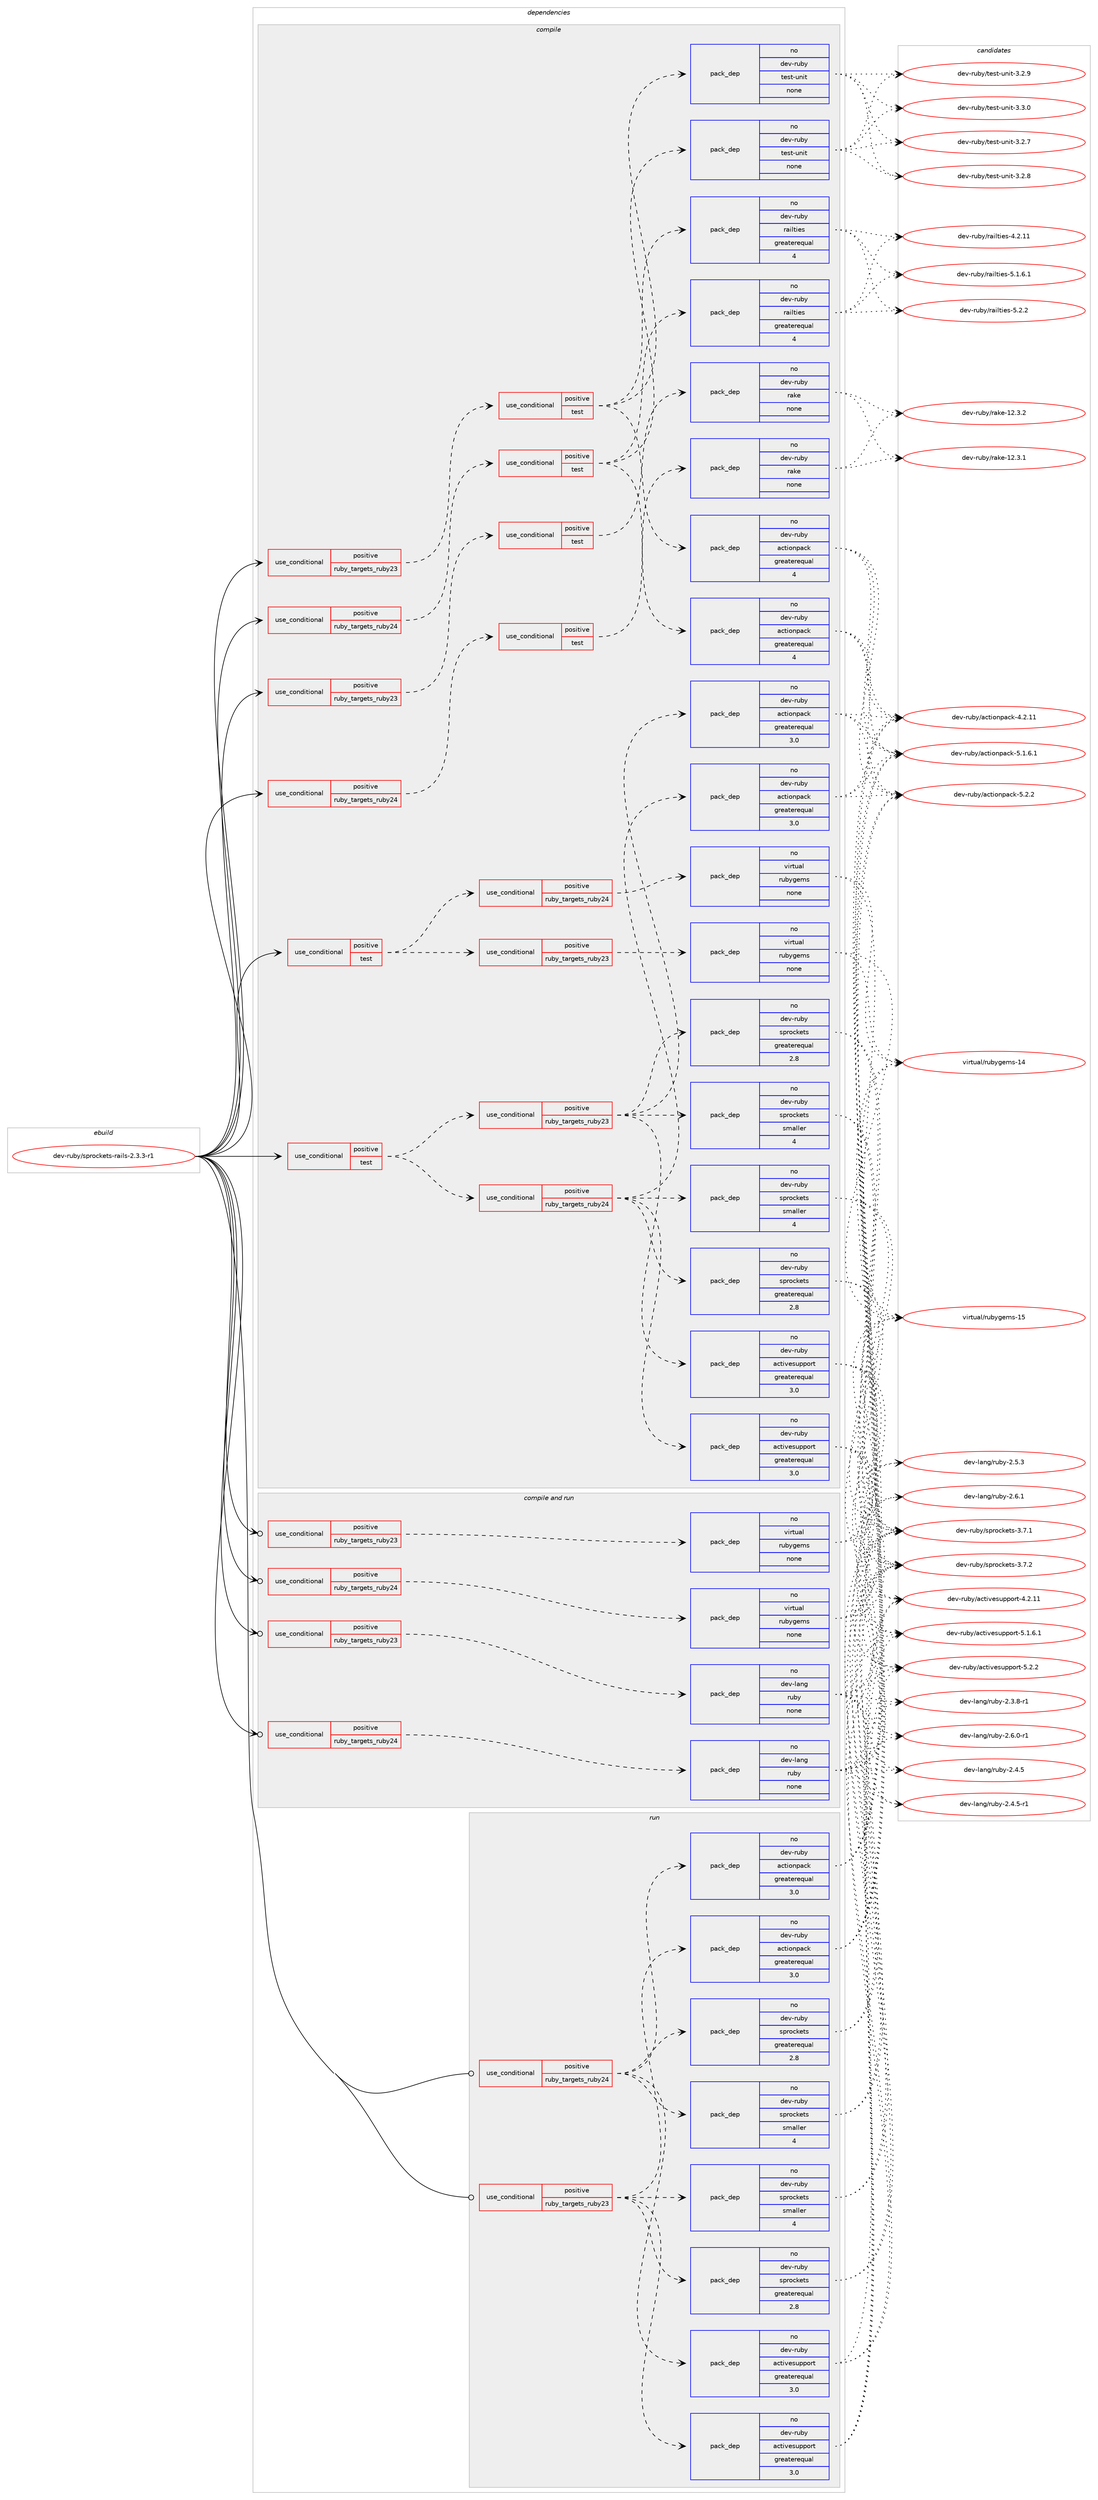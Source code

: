 digraph prolog {

# *************
# Graph options
# *************

newrank=true;
concentrate=true;
compound=true;
graph [rankdir=LR,fontname=Helvetica,fontsize=10,ranksep=1.5];#, ranksep=2.5, nodesep=0.2];
edge  [arrowhead=vee];
node  [fontname=Helvetica,fontsize=10];

# **********
# The ebuild
# **********

subgraph cluster_leftcol {
color=gray;
rank=same;
label=<<i>ebuild</i>>;
id [label="dev-ruby/sprockets-rails-2.3.3-r1", color=red, width=4, href="../dev-ruby/sprockets-rails-2.3.3-r1.svg"];
}

# ****************
# The dependencies
# ****************

subgraph cluster_midcol {
color=gray;
label=<<i>dependencies</i>>;
subgraph cluster_compile {
fillcolor="#eeeeee";
style=filled;
label=<<i>compile</i>>;
subgraph cond418986 {
dependency1531030 [label=<<TABLE BORDER="0" CELLBORDER="1" CELLSPACING="0" CELLPADDING="4"><TR><TD ROWSPAN="3" CELLPADDING="10">use_conditional</TD></TR><TR><TD>positive</TD></TR><TR><TD>ruby_targets_ruby23</TD></TR></TABLE>>, shape=none, color=red];
subgraph cond418987 {
dependency1531031 [label=<<TABLE BORDER="0" CELLBORDER="1" CELLSPACING="0" CELLPADDING="4"><TR><TD ROWSPAN="3" CELLPADDING="10">use_conditional</TD></TR><TR><TD>positive</TD></TR><TR><TD>test</TD></TR></TABLE>>, shape=none, color=red];
subgraph pack1088528 {
dependency1531032 [label=<<TABLE BORDER="0" CELLBORDER="1" CELLSPACING="0" CELLPADDING="4" WIDTH="220"><TR><TD ROWSPAN="6" CELLPADDING="30">pack_dep</TD></TR><TR><TD WIDTH="110">no</TD></TR><TR><TD>dev-ruby</TD></TR><TR><TD>actionpack</TD></TR><TR><TD>greaterequal</TD></TR><TR><TD>4</TD></TR></TABLE>>, shape=none, color=blue];
}
dependency1531031:e -> dependency1531032:w [weight=20,style="dashed",arrowhead="vee"];
subgraph pack1088529 {
dependency1531033 [label=<<TABLE BORDER="0" CELLBORDER="1" CELLSPACING="0" CELLPADDING="4" WIDTH="220"><TR><TD ROWSPAN="6" CELLPADDING="30">pack_dep</TD></TR><TR><TD WIDTH="110">no</TD></TR><TR><TD>dev-ruby</TD></TR><TR><TD>railties</TD></TR><TR><TD>greaterequal</TD></TR><TR><TD>4</TD></TR></TABLE>>, shape=none, color=blue];
}
dependency1531031:e -> dependency1531033:w [weight=20,style="dashed",arrowhead="vee"];
subgraph pack1088530 {
dependency1531034 [label=<<TABLE BORDER="0" CELLBORDER="1" CELLSPACING="0" CELLPADDING="4" WIDTH="220"><TR><TD ROWSPAN="6" CELLPADDING="30">pack_dep</TD></TR><TR><TD WIDTH="110">no</TD></TR><TR><TD>dev-ruby</TD></TR><TR><TD>test-unit</TD></TR><TR><TD>none</TD></TR><TR><TD></TD></TR></TABLE>>, shape=none, color=blue];
}
dependency1531031:e -> dependency1531034:w [weight=20,style="dashed",arrowhead="vee"];
}
dependency1531030:e -> dependency1531031:w [weight=20,style="dashed",arrowhead="vee"];
}
id:e -> dependency1531030:w [weight=20,style="solid",arrowhead="vee"];
subgraph cond418988 {
dependency1531035 [label=<<TABLE BORDER="0" CELLBORDER="1" CELLSPACING="0" CELLPADDING="4"><TR><TD ROWSPAN="3" CELLPADDING="10">use_conditional</TD></TR><TR><TD>positive</TD></TR><TR><TD>ruby_targets_ruby23</TD></TR></TABLE>>, shape=none, color=red];
subgraph cond418989 {
dependency1531036 [label=<<TABLE BORDER="0" CELLBORDER="1" CELLSPACING="0" CELLPADDING="4"><TR><TD ROWSPAN="3" CELLPADDING="10">use_conditional</TD></TR><TR><TD>positive</TD></TR><TR><TD>test</TD></TR></TABLE>>, shape=none, color=red];
subgraph pack1088531 {
dependency1531037 [label=<<TABLE BORDER="0" CELLBORDER="1" CELLSPACING="0" CELLPADDING="4" WIDTH="220"><TR><TD ROWSPAN="6" CELLPADDING="30">pack_dep</TD></TR><TR><TD WIDTH="110">no</TD></TR><TR><TD>dev-ruby</TD></TR><TR><TD>rake</TD></TR><TR><TD>none</TD></TR><TR><TD></TD></TR></TABLE>>, shape=none, color=blue];
}
dependency1531036:e -> dependency1531037:w [weight=20,style="dashed",arrowhead="vee"];
}
dependency1531035:e -> dependency1531036:w [weight=20,style="dashed",arrowhead="vee"];
}
id:e -> dependency1531035:w [weight=20,style="solid",arrowhead="vee"];
subgraph cond418990 {
dependency1531038 [label=<<TABLE BORDER="0" CELLBORDER="1" CELLSPACING="0" CELLPADDING="4"><TR><TD ROWSPAN="3" CELLPADDING="10">use_conditional</TD></TR><TR><TD>positive</TD></TR><TR><TD>ruby_targets_ruby24</TD></TR></TABLE>>, shape=none, color=red];
subgraph cond418991 {
dependency1531039 [label=<<TABLE BORDER="0" CELLBORDER="1" CELLSPACING="0" CELLPADDING="4"><TR><TD ROWSPAN="3" CELLPADDING="10">use_conditional</TD></TR><TR><TD>positive</TD></TR><TR><TD>test</TD></TR></TABLE>>, shape=none, color=red];
subgraph pack1088532 {
dependency1531040 [label=<<TABLE BORDER="0" CELLBORDER="1" CELLSPACING="0" CELLPADDING="4" WIDTH="220"><TR><TD ROWSPAN="6" CELLPADDING="30">pack_dep</TD></TR><TR><TD WIDTH="110">no</TD></TR><TR><TD>dev-ruby</TD></TR><TR><TD>actionpack</TD></TR><TR><TD>greaterequal</TD></TR><TR><TD>4</TD></TR></TABLE>>, shape=none, color=blue];
}
dependency1531039:e -> dependency1531040:w [weight=20,style="dashed",arrowhead="vee"];
subgraph pack1088533 {
dependency1531041 [label=<<TABLE BORDER="0" CELLBORDER="1" CELLSPACING="0" CELLPADDING="4" WIDTH="220"><TR><TD ROWSPAN="6" CELLPADDING="30">pack_dep</TD></TR><TR><TD WIDTH="110">no</TD></TR><TR><TD>dev-ruby</TD></TR><TR><TD>railties</TD></TR><TR><TD>greaterequal</TD></TR><TR><TD>4</TD></TR></TABLE>>, shape=none, color=blue];
}
dependency1531039:e -> dependency1531041:w [weight=20,style="dashed",arrowhead="vee"];
subgraph pack1088534 {
dependency1531042 [label=<<TABLE BORDER="0" CELLBORDER="1" CELLSPACING="0" CELLPADDING="4" WIDTH="220"><TR><TD ROWSPAN="6" CELLPADDING="30">pack_dep</TD></TR><TR><TD WIDTH="110">no</TD></TR><TR><TD>dev-ruby</TD></TR><TR><TD>test-unit</TD></TR><TR><TD>none</TD></TR><TR><TD></TD></TR></TABLE>>, shape=none, color=blue];
}
dependency1531039:e -> dependency1531042:w [weight=20,style="dashed",arrowhead="vee"];
}
dependency1531038:e -> dependency1531039:w [weight=20,style="dashed",arrowhead="vee"];
}
id:e -> dependency1531038:w [weight=20,style="solid",arrowhead="vee"];
subgraph cond418992 {
dependency1531043 [label=<<TABLE BORDER="0" CELLBORDER="1" CELLSPACING="0" CELLPADDING="4"><TR><TD ROWSPAN="3" CELLPADDING="10">use_conditional</TD></TR><TR><TD>positive</TD></TR><TR><TD>ruby_targets_ruby24</TD></TR></TABLE>>, shape=none, color=red];
subgraph cond418993 {
dependency1531044 [label=<<TABLE BORDER="0" CELLBORDER="1" CELLSPACING="0" CELLPADDING="4"><TR><TD ROWSPAN="3" CELLPADDING="10">use_conditional</TD></TR><TR><TD>positive</TD></TR><TR><TD>test</TD></TR></TABLE>>, shape=none, color=red];
subgraph pack1088535 {
dependency1531045 [label=<<TABLE BORDER="0" CELLBORDER="1" CELLSPACING="0" CELLPADDING="4" WIDTH="220"><TR><TD ROWSPAN="6" CELLPADDING="30">pack_dep</TD></TR><TR><TD WIDTH="110">no</TD></TR><TR><TD>dev-ruby</TD></TR><TR><TD>rake</TD></TR><TR><TD>none</TD></TR><TR><TD></TD></TR></TABLE>>, shape=none, color=blue];
}
dependency1531044:e -> dependency1531045:w [weight=20,style="dashed",arrowhead="vee"];
}
dependency1531043:e -> dependency1531044:w [weight=20,style="dashed",arrowhead="vee"];
}
id:e -> dependency1531043:w [weight=20,style="solid",arrowhead="vee"];
subgraph cond418994 {
dependency1531046 [label=<<TABLE BORDER="0" CELLBORDER="1" CELLSPACING="0" CELLPADDING="4"><TR><TD ROWSPAN="3" CELLPADDING="10">use_conditional</TD></TR><TR><TD>positive</TD></TR><TR><TD>test</TD></TR></TABLE>>, shape=none, color=red];
subgraph cond418995 {
dependency1531047 [label=<<TABLE BORDER="0" CELLBORDER="1" CELLSPACING="0" CELLPADDING="4"><TR><TD ROWSPAN="3" CELLPADDING="10">use_conditional</TD></TR><TR><TD>positive</TD></TR><TR><TD>ruby_targets_ruby23</TD></TR></TABLE>>, shape=none, color=red];
subgraph pack1088536 {
dependency1531048 [label=<<TABLE BORDER="0" CELLBORDER="1" CELLSPACING="0" CELLPADDING="4" WIDTH="220"><TR><TD ROWSPAN="6" CELLPADDING="30">pack_dep</TD></TR><TR><TD WIDTH="110">no</TD></TR><TR><TD>dev-ruby</TD></TR><TR><TD>actionpack</TD></TR><TR><TD>greaterequal</TD></TR><TR><TD>3.0</TD></TR></TABLE>>, shape=none, color=blue];
}
dependency1531047:e -> dependency1531048:w [weight=20,style="dashed",arrowhead="vee"];
subgraph pack1088537 {
dependency1531049 [label=<<TABLE BORDER="0" CELLBORDER="1" CELLSPACING="0" CELLPADDING="4" WIDTH="220"><TR><TD ROWSPAN="6" CELLPADDING="30">pack_dep</TD></TR><TR><TD WIDTH="110">no</TD></TR><TR><TD>dev-ruby</TD></TR><TR><TD>activesupport</TD></TR><TR><TD>greaterequal</TD></TR><TR><TD>3.0</TD></TR></TABLE>>, shape=none, color=blue];
}
dependency1531047:e -> dependency1531049:w [weight=20,style="dashed",arrowhead="vee"];
subgraph pack1088538 {
dependency1531050 [label=<<TABLE BORDER="0" CELLBORDER="1" CELLSPACING="0" CELLPADDING="4" WIDTH="220"><TR><TD ROWSPAN="6" CELLPADDING="30">pack_dep</TD></TR><TR><TD WIDTH="110">no</TD></TR><TR><TD>dev-ruby</TD></TR><TR><TD>sprockets</TD></TR><TR><TD>greaterequal</TD></TR><TR><TD>2.8</TD></TR></TABLE>>, shape=none, color=blue];
}
dependency1531047:e -> dependency1531050:w [weight=20,style="dashed",arrowhead="vee"];
subgraph pack1088539 {
dependency1531051 [label=<<TABLE BORDER="0" CELLBORDER="1" CELLSPACING="0" CELLPADDING="4" WIDTH="220"><TR><TD ROWSPAN="6" CELLPADDING="30">pack_dep</TD></TR><TR><TD WIDTH="110">no</TD></TR><TR><TD>dev-ruby</TD></TR><TR><TD>sprockets</TD></TR><TR><TD>smaller</TD></TR><TR><TD>4</TD></TR></TABLE>>, shape=none, color=blue];
}
dependency1531047:e -> dependency1531051:w [weight=20,style="dashed",arrowhead="vee"];
}
dependency1531046:e -> dependency1531047:w [weight=20,style="dashed",arrowhead="vee"];
subgraph cond418996 {
dependency1531052 [label=<<TABLE BORDER="0" CELLBORDER="1" CELLSPACING="0" CELLPADDING="4"><TR><TD ROWSPAN="3" CELLPADDING="10">use_conditional</TD></TR><TR><TD>positive</TD></TR><TR><TD>ruby_targets_ruby24</TD></TR></TABLE>>, shape=none, color=red];
subgraph pack1088540 {
dependency1531053 [label=<<TABLE BORDER="0" CELLBORDER="1" CELLSPACING="0" CELLPADDING="4" WIDTH="220"><TR><TD ROWSPAN="6" CELLPADDING="30">pack_dep</TD></TR><TR><TD WIDTH="110">no</TD></TR><TR><TD>dev-ruby</TD></TR><TR><TD>actionpack</TD></TR><TR><TD>greaterequal</TD></TR><TR><TD>3.0</TD></TR></TABLE>>, shape=none, color=blue];
}
dependency1531052:e -> dependency1531053:w [weight=20,style="dashed",arrowhead="vee"];
subgraph pack1088541 {
dependency1531054 [label=<<TABLE BORDER="0" CELLBORDER="1" CELLSPACING="0" CELLPADDING="4" WIDTH="220"><TR><TD ROWSPAN="6" CELLPADDING="30">pack_dep</TD></TR><TR><TD WIDTH="110">no</TD></TR><TR><TD>dev-ruby</TD></TR><TR><TD>activesupport</TD></TR><TR><TD>greaterequal</TD></TR><TR><TD>3.0</TD></TR></TABLE>>, shape=none, color=blue];
}
dependency1531052:e -> dependency1531054:w [weight=20,style="dashed",arrowhead="vee"];
subgraph pack1088542 {
dependency1531055 [label=<<TABLE BORDER="0" CELLBORDER="1" CELLSPACING="0" CELLPADDING="4" WIDTH="220"><TR><TD ROWSPAN="6" CELLPADDING="30">pack_dep</TD></TR><TR><TD WIDTH="110">no</TD></TR><TR><TD>dev-ruby</TD></TR><TR><TD>sprockets</TD></TR><TR><TD>greaterequal</TD></TR><TR><TD>2.8</TD></TR></TABLE>>, shape=none, color=blue];
}
dependency1531052:e -> dependency1531055:w [weight=20,style="dashed",arrowhead="vee"];
subgraph pack1088543 {
dependency1531056 [label=<<TABLE BORDER="0" CELLBORDER="1" CELLSPACING="0" CELLPADDING="4" WIDTH="220"><TR><TD ROWSPAN="6" CELLPADDING="30">pack_dep</TD></TR><TR><TD WIDTH="110">no</TD></TR><TR><TD>dev-ruby</TD></TR><TR><TD>sprockets</TD></TR><TR><TD>smaller</TD></TR><TR><TD>4</TD></TR></TABLE>>, shape=none, color=blue];
}
dependency1531052:e -> dependency1531056:w [weight=20,style="dashed",arrowhead="vee"];
}
dependency1531046:e -> dependency1531052:w [weight=20,style="dashed",arrowhead="vee"];
}
id:e -> dependency1531046:w [weight=20,style="solid",arrowhead="vee"];
subgraph cond418997 {
dependency1531057 [label=<<TABLE BORDER="0" CELLBORDER="1" CELLSPACING="0" CELLPADDING="4"><TR><TD ROWSPAN="3" CELLPADDING="10">use_conditional</TD></TR><TR><TD>positive</TD></TR><TR><TD>test</TD></TR></TABLE>>, shape=none, color=red];
subgraph cond418998 {
dependency1531058 [label=<<TABLE BORDER="0" CELLBORDER="1" CELLSPACING="0" CELLPADDING="4"><TR><TD ROWSPAN="3" CELLPADDING="10">use_conditional</TD></TR><TR><TD>positive</TD></TR><TR><TD>ruby_targets_ruby23</TD></TR></TABLE>>, shape=none, color=red];
subgraph pack1088544 {
dependency1531059 [label=<<TABLE BORDER="0" CELLBORDER="1" CELLSPACING="0" CELLPADDING="4" WIDTH="220"><TR><TD ROWSPAN="6" CELLPADDING="30">pack_dep</TD></TR><TR><TD WIDTH="110">no</TD></TR><TR><TD>virtual</TD></TR><TR><TD>rubygems</TD></TR><TR><TD>none</TD></TR><TR><TD></TD></TR></TABLE>>, shape=none, color=blue];
}
dependency1531058:e -> dependency1531059:w [weight=20,style="dashed",arrowhead="vee"];
}
dependency1531057:e -> dependency1531058:w [weight=20,style="dashed",arrowhead="vee"];
subgraph cond418999 {
dependency1531060 [label=<<TABLE BORDER="0" CELLBORDER="1" CELLSPACING="0" CELLPADDING="4"><TR><TD ROWSPAN="3" CELLPADDING="10">use_conditional</TD></TR><TR><TD>positive</TD></TR><TR><TD>ruby_targets_ruby24</TD></TR></TABLE>>, shape=none, color=red];
subgraph pack1088545 {
dependency1531061 [label=<<TABLE BORDER="0" CELLBORDER="1" CELLSPACING="0" CELLPADDING="4" WIDTH="220"><TR><TD ROWSPAN="6" CELLPADDING="30">pack_dep</TD></TR><TR><TD WIDTH="110">no</TD></TR><TR><TD>virtual</TD></TR><TR><TD>rubygems</TD></TR><TR><TD>none</TD></TR><TR><TD></TD></TR></TABLE>>, shape=none, color=blue];
}
dependency1531060:e -> dependency1531061:w [weight=20,style="dashed",arrowhead="vee"];
}
dependency1531057:e -> dependency1531060:w [weight=20,style="dashed",arrowhead="vee"];
}
id:e -> dependency1531057:w [weight=20,style="solid",arrowhead="vee"];
}
subgraph cluster_compileandrun {
fillcolor="#eeeeee";
style=filled;
label=<<i>compile and run</i>>;
subgraph cond419000 {
dependency1531062 [label=<<TABLE BORDER="0" CELLBORDER="1" CELLSPACING="0" CELLPADDING="4"><TR><TD ROWSPAN="3" CELLPADDING="10">use_conditional</TD></TR><TR><TD>positive</TD></TR><TR><TD>ruby_targets_ruby23</TD></TR></TABLE>>, shape=none, color=red];
subgraph pack1088546 {
dependency1531063 [label=<<TABLE BORDER="0" CELLBORDER="1" CELLSPACING="0" CELLPADDING="4" WIDTH="220"><TR><TD ROWSPAN="6" CELLPADDING="30">pack_dep</TD></TR><TR><TD WIDTH="110">no</TD></TR><TR><TD>dev-lang</TD></TR><TR><TD>ruby</TD></TR><TR><TD>none</TD></TR><TR><TD></TD></TR></TABLE>>, shape=none, color=blue];
}
dependency1531062:e -> dependency1531063:w [weight=20,style="dashed",arrowhead="vee"];
}
id:e -> dependency1531062:w [weight=20,style="solid",arrowhead="odotvee"];
subgraph cond419001 {
dependency1531064 [label=<<TABLE BORDER="0" CELLBORDER="1" CELLSPACING="0" CELLPADDING="4"><TR><TD ROWSPAN="3" CELLPADDING="10">use_conditional</TD></TR><TR><TD>positive</TD></TR><TR><TD>ruby_targets_ruby23</TD></TR></TABLE>>, shape=none, color=red];
subgraph pack1088547 {
dependency1531065 [label=<<TABLE BORDER="0" CELLBORDER="1" CELLSPACING="0" CELLPADDING="4" WIDTH="220"><TR><TD ROWSPAN="6" CELLPADDING="30">pack_dep</TD></TR><TR><TD WIDTH="110">no</TD></TR><TR><TD>virtual</TD></TR><TR><TD>rubygems</TD></TR><TR><TD>none</TD></TR><TR><TD></TD></TR></TABLE>>, shape=none, color=blue];
}
dependency1531064:e -> dependency1531065:w [weight=20,style="dashed",arrowhead="vee"];
}
id:e -> dependency1531064:w [weight=20,style="solid",arrowhead="odotvee"];
subgraph cond419002 {
dependency1531066 [label=<<TABLE BORDER="0" CELLBORDER="1" CELLSPACING="0" CELLPADDING="4"><TR><TD ROWSPAN="3" CELLPADDING="10">use_conditional</TD></TR><TR><TD>positive</TD></TR><TR><TD>ruby_targets_ruby24</TD></TR></TABLE>>, shape=none, color=red];
subgraph pack1088548 {
dependency1531067 [label=<<TABLE BORDER="0" CELLBORDER="1" CELLSPACING="0" CELLPADDING="4" WIDTH="220"><TR><TD ROWSPAN="6" CELLPADDING="30">pack_dep</TD></TR><TR><TD WIDTH="110">no</TD></TR><TR><TD>dev-lang</TD></TR><TR><TD>ruby</TD></TR><TR><TD>none</TD></TR><TR><TD></TD></TR></TABLE>>, shape=none, color=blue];
}
dependency1531066:e -> dependency1531067:w [weight=20,style="dashed",arrowhead="vee"];
}
id:e -> dependency1531066:w [weight=20,style="solid",arrowhead="odotvee"];
subgraph cond419003 {
dependency1531068 [label=<<TABLE BORDER="0" CELLBORDER="1" CELLSPACING="0" CELLPADDING="4"><TR><TD ROWSPAN="3" CELLPADDING="10">use_conditional</TD></TR><TR><TD>positive</TD></TR><TR><TD>ruby_targets_ruby24</TD></TR></TABLE>>, shape=none, color=red];
subgraph pack1088549 {
dependency1531069 [label=<<TABLE BORDER="0" CELLBORDER="1" CELLSPACING="0" CELLPADDING="4" WIDTH="220"><TR><TD ROWSPAN="6" CELLPADDING="30">pack_dep</TD></TR><TR><TD WIDTH="110">no</TD></TR><TR><TD>virtual</TD></TR><TR><TD>rubygems</TD></TR><TR><TD>none</TD></TR><TR><TD></TD></TR></TABLE>>, shape=none, color=blue];
}
dependency1531068:e -> dependency1531069:w [weight=20,style="dashed",arrowhead="vee"];
}
id:e -> dependency1531068:w [weight=20,style="solid",arrowhead="odotvee"];
}
subgraph cluster_run {
fillcolor="#eeeeee";
style=filled;
label=<<i>run</i>>;
subgraph cond419004 {
dependency1531070 [label=<<TABLE BORDER="0" CELLBORDER="1" CELLSPACING="0" CELLPADDING="4"><TR><TD ROWSPAN="3" CELLPADDING="10">use_conditional</TD></TR><TR><TD>positive</TD></TR><TR><TD>ruby_targets_ruby23</TD></TR></TABLE>>, shape=none, color=red];
subgraph pack1088550 {
dependency1531071 [label=<<TABLE BORDER="0" CELLBORDER="1" CELLSPACING="0" CELLPADDING="4" WIDTH="220"><TR><TD ROWSPAN="6" CELLPADDING="30">pack_dep</TD></TR><TR><TD WIDTH="110">no</TD></TR><TR><TD>dev-ruby</TD></TR><TR><TD>actionpack</TD></TR><TR><TD>greaterequal</TD></TR><TR><TD>3.0</TD></TR></TABLE>>, shape=none, color=blue];
}
dependency1531070:e -> dependency1531071:w [weight=20,style="dashed",arrowhead="vee"];
subgraph pack1088551 {
dependency1531072 [label=<<TABLE BORDER="0" CELLBORDER="1" CELLSPACING="0" CELLPADDING="4" WIDTH="220"><TR><TD ROWSPAN="6" CELLPADDING="30">pack_dep</TD></TR><TR><TD WIDTH="110">no</TD></TR><TR><TD>dev-ruby</TD></TR><TR><TD>activesupport</TD></TR><TR><TD>greaterequal</TD></TR><TR><TD>3.0</TD></TR></TABLE>>, shape=none, color=blue];
}
dependency1531070:e -> dependency1531072:w [weight=20,style="dashed",arrowhead="vee"];
subgraph pack1088552 {
dependency1531073 [label=<<TABLE BORDER="0" CELLBORDER="1" CELLSPACING="0" CELLPADDING="4" WIDTH="220"><TR><TD ROWSPAN="6" CELLPADDING="30">pack_dep</TD></TR><TR><TD WIDTH="110">no</TD></TR><TR><TD>dev-ruby</TD></TR><TR><TD>sprockets</TD></TR><TR><TD>greaterequal</TD></TR><TR><TD>2.8</TD></TR></TABLE>>, shape=none, color=blue];
}
dependency1531070:e -> dependency1531073:w [weight=20,style="dashed",arrowhead="vee"];
subgraph pack1088553 {
dependency1531074 [label=<<TABLE BORDER="0" CELLBORDER="1" CELLSPACING="0" CELLPADDING="4" WIDTH="220"><TR><TD ROWSPAN="6" CELLPADDING="30">pack_dep</TD></TR><TR><TD WIDTH="110">no</TD></TR><TR><TD>dev-ruby</TD></TR><TR><TD>sprockets</TD></TR><TR><TD>smaller</TD></TR><TR><TD>4</TD></TR></TABLE>>, shape=none, color=blue];
}
dependency1531070:e -> dependency1531074:w [weight=20,style="dashed",arrowhead="vee"];
}
id:e -> dependency1531070:w [weight=20,style="solid",arrowhead="odot"];
subgraph cond419005 {
dependency1531075 [label=<<TABLE BORDER="0" CELLBORDER="1" CELLSPACING="0" CELLPADDING="4"><TR><TD ROWSPAN="3" CELLPADDING="10">use_conditional</TD></TR><TR><TD>positive</TD></TR><TR><TD>ruby_targets_ruby24</TD></TR></TABLE>>, shape=none, color=red];
subgraph pack1088554 {
dependency1531076 [label=<<TABLE BORDER="0" CELLBORDER="1" CELLSPACING="0" CELLPADDING="4" WIDTH="220"><TR><TD ROWSPAN="6" CELLPADDING="30">pack_dep</TD></TR><TR><TD WIDTH="110">no</TD></TR><TR><TD>dev-ruby</TD></TR><TR><TD>actionpack</TD></TR><TR><TD>greaterequal</TD></TR><TR><TD>3.0</TD></TR></TABLE>>, shape=none, color=blue];
}
dependency1531075:e -> dependency1531076:w [weight=20,style="dashed",arrowhead="vee"];
subgraph pack1088555 {
dependency1531077 [label=<<TABLE BORDER="0" CELLBORDER="1" CELLSPACING="0" CELLPADDING="4" WIDTH="220"><TR><TD ROWSPAN="6" CELLPADDING="30">pack_dep</TD></TR><TR><TD WIDTH="110">no</TD></TR><TR><TD>dev-ruby</TD></TR><TR><TD>activesupport</TD></TR><TR><TD>greaterequal</TD></TR><TR><TD>3.0</TD></TR></TABLE>>, shape=none, color=blue];
}
dependency1531075:e -> dependency1531077:w [weight=20,style="dashed",arrowhead="vee"];
subgraph pack1088556 {
dependency1531078 [label=<<TABLE BORDER="0" CELLBORDER="1" CELLSPACING="0" CELLPADDING="4" WIDTH="220"><TR><TD ROWSPAN="6" CELLPADDING="30">pack_dep</TD></TR><TR><TD WIDTH="110">no</TD></TR><TR><TD>dev-ruby</TD></TR><TR><TD>sprockets</TD></TR><TR><TD>greaterequal</TD></TR><TR><TD>2.8</TD></TR></TABLE>>, shape=none, color=blue];
}
dependency1531075:e -> dependency1531078:w [weight=20,style="dashed",arrowhead="vee"];
subgraph pack1088557 {
dependency1531079 [label=<<TABLE BORDER="0" CELLBORDER="1" CELLSPACING="0" CELLPADDING="4" WIDTH="220"><TR><TD ROWSPAN="6" CELLPADDING="30">pack_dep</TD></TR><TR><TD WIDTH="110">no</TD></TR><TR><TD>dev-ruby</TD></TR><TR><TD>sprockets</TD></TR><TR><TD>smaller</TD></TR><TR><TD>4</TD></TR></TABLE>>, shape=none, color=blue];
}
dependency1531075:e -> dependency1531079:w [weight=20,style="dashed",arrowhead="vee"];
}
id:e -> dependency1531075:w [weight=20,style="solid",arrowhead="odot"];
}
}

# **************
# The candidates
# **************

subgraph cluster_choices {
rank=same;
color=gray;
label=<<i>candidates</i>>;

subgraph choice1088528 {
color=black;
nodesep=1;
choice1001011184511411798121479799116105111110112979910745524650464949 [label="dev-ruby/actionpack-4.2.11", color=red, width=4,href="../dev-ruby/actionpack-4.2.11.svg"];
choice100101118451141179812147979911610511111011297991074553464946544649 [label="dev-ruby/actionpack-5.1.6.1", color=red, width=4,href="../dev-ruby/actionpack-5.1.6.1.svg"];
choice10010111845114117981214797991161051111101129799107455346504650 [label="dev-ruby/actionpack-5.2.2", color=red, width=4,href="../dev-ruby/actionpack-5.2.2.svg"];
dependency1531032:e -> choice1001011184511411798121479799116105111110112979910745524650464949:w [style=dotted,weight="100"];
dependency1531032:e -> choice100101118451141179812147979911610511111011297991074553464946544649:w [style=dotted,weight="100"];
dependency1531032:e -> choice10010111845114117981214797991161051111101129799107455346504650:w [style=dotted,weight="100"];
}
subgraph choice1088529 {
color=black;
nodesep=1;
choice1001011184511411798121471149710510811610510111545524650464949 [label="dev-ruby/railties-4.2.11", color=red, width=4,href="../dev-ruby/railties-4.2.11.svg"];
choice100101118451141179812147114971051081161051011154553464946544649 [label="dev-ruby/railties-5.1.6.1", color=red, width=4,href="../dev-ruby/railties-5.1.6.1.svg"];
choice10010111845114117981214711497105108116105101115455346504650 [label="dev-ruby/railties-5.2.2", color=red, width=4,href="../dev-ruby/railties-5.2.2.svg"];
dependency1531033:e -> choice1001011184511411798121471149710510811610510111545524650464949:w [style=dotted,weight="100"];
dependency1531033:e -> choice100101118451141179812147114971051081161051011154553464946544649:w [style=dotted,weight="100"];
dependency1531033:e -> choice10010111845114117981214711497105108116105101115455346504650:w [style=dotted,weight="100"];
}
subgraph choice1088530 {
color=black;
nodesep=1;
choice10010111845114117981214711610111511645117110105116455146504655 [label="dev-ruby/test-unit-3.2.7", color=red, width=4,href="../dev-ruby/test-unit-3.2.7.svg"];
choice10010111845114117981214711610111511645117110105116455146504656 [label="dev-ruby/test-unit-3.2.8", color=red, width=4,href="../dev-ruby/test-unit-3.2.8.svg"];
choice10010111845114117981214711610111511645117110105116455146504657 [label="dev-ruby/test-unit-3.2.9", color=red, width=4,href="../dev-ruby/test-unit-3.2.9.svg"];
choice10010111845114117981214711610111511645117110105116455146514648 [label="dev-ruby/test-unit-3.3.0", color=red, width=4,href="../dev-ruby/test-unit-3.3.0.svg"];
dependency1531034:e -> choice10010111845114117981214711610111511645117110105116455146504655:w [style=dotted,weight="100"];
dependency1531034:e -> choice10010111845114117981214711610111511645117110105116455146504656:w [style=dotted,weight="100"];
dependency1531034:e -> choice10010111845114117981214711610111511645117110105116455146504657:w [style=dotted,weight="100"];
dependency1531034:e -> choice10010111845114117981214711610111511645117110105116455146514648:w [style=dotted,weight="100"];
}
subgraph choice1088531 {
color=black;
nodesep=1;
choice1001011184511411798121471149710710145495046514649 [label="dev-ruby/rake-12.3.1", color=red, width=4,href="../dev-ruby/rake-12.3.1.svg"];
choice1001011184511411798121471149710710145495046514650 [label="dev-ruby/rake-12.3.2", color=red, width=4,href="../dev-ruby/rake-12.3.2.svg"];
dependency1531037:e -> choice1001011184511411798121471149710710145495046514649:w [style=dotted,weight="100"];
dependency1531037:e -> choice1001011184511411798121471149710710145495046514650:w [style=dotted,weight="100"];
}
subgraph choice1088532 {
color=black;
nodesep=1;
choice1001011184511411798121479799116105111110112979910745524650464949 [label="dev-ruby/actionpack-4.2.11", color=red, width=4,href="../dev-ruby/actionpack-4.2.11.svg"];
choice100101118451141179812147979911610511111011297991074553464946544649 [label="dev-ruby/actionpack-5.1.6.1", color=red, width=4,href="../dev-ruby/actionpack-5.1.6.1.svg"];
choice10010111845114117981214797991161051111101129799107455346504650 [label="dev-ruby/actionpack-5.2.2", color=red, width=4,href="../dev-ruby/actionpack-5.2.2.svg"];
dependency1531040:e -> choice1001011184511411798121479799116105111110112979910745524650464949:w [style=dotted,weight="100"];
dependency1531040:e -> choice100101118451141179812147979911610511111011297991074553464946544649:w [style=dotted,weight="100"];
dependency1531040:e -> choice10010111845114117981214797991161051111101129799107455346504650:w [style=dotted,weight="100"];
}
subgraph choice1088533 {
color=black;
nodesep=1;
choice1001011184511411798121471149710510811610510111545524650464949 [label="dev-ruby/railties-4.2.11", color=red, width=4,href="../dev-ruby/railties-4.2.11.svg"];
choice100101118451141179812147114971051081161051011154553464946544649 [label="dev-ruby/railties-5.1.6.1", color=red, width=4,href="../dev-ruby/railties-5.1.6.1.svg"];
choice10010111845114117981214711497105108116105101115455346504650 [label="dev-ruby/railties-5.2.2", color=red, width=4,href="../dev-ruby/railties-5.2.2.svg"];
dependency1531041:e -> choice1001011184511411798121471149710510811610510111545524650464949:w [style=dotted,weight="100"];
dependency1531041:e -> choice100101118451141179812147114971051081161051011154553464946544649:w [style=dotted,weight="100"];
dependency1531041:e -> choice10010111845114117981214711497105108116105101115455346504650:w [style=dotted,weight="100"];
}
subgraph choice1088534 {
color=black;
nodesep=1;
choice10010111845114117981214711610111511645117110105116455146504655 [label="dev-ruby/test-unit-3.2.7", color=red, width=4,href="../dev-ruby/test-unit-3.2.7.svg"];
choice10010111845114117981214711610111511645117110105116455146504656 [label="dev-ruby/test-unit-3.2.8", color=red, width=4,href="../dev-ruby/test-unit-3.2.8.svg"];
choice10010111845114117981214711610111511645117110105116455146504657 [label="dev-ruby/test-unit-3.2.9", color=red, width=4,href="../dev-ruby/test-unit-3.2.9.svg"];
choice10010111845114117981214711610111511645117110105116455146514648 [label="dev-ruby/test-unit-3.3.0", color=red, width=4,href="../dev-ruby/test-unit-3.3.0.svg"];
dependency1531042:e -> choice10010111845114117981214711610111511645117110105116455146504655:w [style=dotted,weight="100"];
dependency1531042:e -> choice10010111845114117981214711610111511645117110105116455146504656:w [style=dotted,weight="100"];
dependency1531042:e -> choice10010111845114117981214711610111511645117110105116455146504657:w [style=dotted,weight="100"];
dependency1531042:e -> choice10010111845114117981214711610111511645117110105116455146514648:w [style=dotted,weight="100"];
}
subgraph choice1088535 {
color=black;
nodesep=1;
choice1001011184511411798121471149710710145495046514649 [label="dev-ruby/rake-12.3.1", color=red, width=4,href="../dev-ruby/rake-12.3.1.svg"];
choice1001011184511411798121471149710710145495046514650 [label="dev-ruby/rake-12.3.2", color=red, width=4,href="../dev-ruby/rake-12.3.2.svg"];
dependency1531045:e -> choice1001011184511411798121471149710710145495046514649:w [style=dotted,weight="100"];
dependency1531045:e -> choice1001011184511411798121471149710710145495046514650:w [style=dotted,weight="100"];
}
subgraph choice1088536 {
color=black;
nodesep=1;
choice1001011184511411798121479799116105111110112979910745524650464949 [label="dev-ruby/actionpack-4.2.11", color=red, width=4,href="../dev-ruby/actionpack-4.2.11.svg"];
choice100101118451141179812147979911610511111011297991074553464946544649 [label="dev-ruby/actionpack-5.1.6.1", color=red, width=4,href="../dev-ruby/actionpack-5.1.6.1.svg"];
choice10010111845114117981214797991161051111101129799107455346504650 [label="dev-ruby/actionpack-5.2.2", color=red, width=4,href="../dev-ruby/actionpack-5.2.2.svg"];
dependency1531048:e -> choice1001011184511411798121479799116105111110112979910745524650464949:w [style=dotted,weight="100"];
dependency1531048:e -> choice100101118451141179812147979911610511111011297991074553464946544649:w [style=dotted,weight="100"];
dependency1531048:e -> choice10010111845114117981214797991161051111101129799107455346504650:w [style=dotted,weight="100"];
}
subgraph choice1088537 {
color=black;
nodesep=1;
choice100101118451141179812147979911610511810111511711211211111411645524650464949 [label="dev-ruby/activesupport-4.2.11", color=red, width=4,href="../dev-ruby/activesupport-4.2.11.svg"];
choice10010111845114117981214797991161051181011151171121121111141164553464946544649 [label="dev-ruby/activesupport-5.1.6.1", color=red, width=4,href="../dev-ruby/activesupport-5.1.6.1.svg"];
choice1001011184511411798121479799116105118101115117112112111114116455346504650 [label="dev-ruby/activesupport-5.2.2", color=red, width=4,href="../dev-ruby/activesupport-5.2.2.svg"];
dependency1531049:e -> choice100101118451141179812147979911610511810111511711211211111411645524650464949:w [style=dotted,weight="100"];
dependency1531049:e -> choice10010111845114117981214797991161051181011151171121121111141164553464946544649:w [style=dotted,weight="100"];
dependency1531049:e -> choice1001011184511411798121479799116105118101115117112112111114116455346504650:w [style=dotted,weight="100"];
}
subgraph choice1088538 {
color=black;
nodesep=1;
choice10010111845114117981214711511211411199107101116115455146554649 [label="dev-ruby/sprockets-3.7.1", color=red, width=4,href="../dev-ruby/sprockets-3.7.1.svg"];
choice10010111845114117981214711511211411199107101116115455146554650 [label="dev-ruby/sprockets-3.7.2", color=red, width=4,href="../dev-ruby/sprockets-3.7.2.svg"];
dependency1531050:e -> choice10010111845114117981214711511211411199107101116115455146554649:w [style=dotted,weight="100"];
dependency1531050:e -> choice10010111845114117981214711511211411199107101116115455146554650:w [style=dotted,weight="100"];
}
subgraph choice1088539 {
color=black;
nodesep=1;
choice10010111845114117981214711511211411199107101116115455146554649 [label="dev-ruby/sprockets-3.7.1", color=red, width=4,href="../dev-ruby/sprockets-3.7.1.svg"];
choice10010111845114117981214711511211411199107101116115455146554650 [label="dev-ruby/sprockets-3.7.2", color=red, width=4,href="../dev-ruby/sprockets-3.7.2.svg"];
dependency1531051:e -> choice10010111845114117981214711511211411199107101116115455146554649:w [style=dotted,weight="100"];
dependency1531051:e -> choice10010111845114117981214711511211411199107101116115455146554650:w [style=dotted,weight="100"];
}
subgraph choice1088540 {
color=black;
nodesep=1;
choice1001011184511411798121479799116105111110112979910745524650464949 [label="dev-ruby/actionpack-4.2.11", color=red, width=4,href="../dev-ruby/actionpack-4.2.11.svg"];
choice100101118451141179812147979911610511111011297991074553464946544649 [label="dev-ruby/actionpack-5.1.6.1", color=red, width=4,href="../dev-ruby/actionpack-5.1.6.1.svg"];
choice10010111845114117981214797991161051111101129799107455346504650 [label="dev-ruby/actionpack-5.2.2", color=red, width=4,href="../dev-ruby/actionpack-5.2.2.svg"];
dependency1531053:e -> choice1001011184511411798121479799116105111110112979910745524650464949:w [style=dotted,weight="100"];
dependency1531053:e -> choice100101118451141179812147979911610511111011297991074553464946544649:w [style=dotted,weight="100"];
dependency1531053:e -> choice10010111845114117981214797991161051111101129799107455346504650:w [style=dotted,weight="100"];
}
subgraph choice1088541 {
color=black;
nodesep=1;
choice100101118451141179812147979911610511810111511711211211111411645524650464949 [label="dev-ruby/activesupport-4.2.11", color=red, width=4,href="../dev-ruby/activesupport-4.2.11.svg"];
choice10010111845114117981214797991161051181011151171121121111141164553464946544649 [label="dev-ruby/activesupport-5.1.6.1", color=red, width=4,href="../dev-ruby/activesupport-5.1.6.1.svg"];
choice1001011184511411798121479799116105118101115117112112111114116455346504650 [label="dev-ruby/activesupport-5.2.2", color=red, width=4,href="../dev-ruby/activesupport-5.2.2.svg"];
dependency1531054:e -> choice100101118451141179812147979911610511810111511711211211111411645524650464949:w [style=dotted,weight="100"];
dependency1531054:e -> choice10010111845114117981214797991161051181011151171121121111141164553464946544649:w [style=dotted,weight="100"];
dependency1531054:e -> choice1001011184511411798121479799116105118101115117112112111114116455346504650:w [style=dotted,weight="100"];
}
subgraph choice1088542 {
color=black;
nodesep=1;
choice10010111845114117981214711511211411199107101116115455146554649 [label="dev-ruby/sprockets-3.7.1", color=red, width=4,href="../dev-ruby/sprockets-3.7.1.svg"];
choice10010111845114117981214711511211411199107101116115455146554650 [label="dev-ruby/sprockets-3.7.2", color=red, width=4,href="../dev-ruby/sprockets-3.7.2.svg"];
dependency1531055:e -> choice10010111845114117981214711511211411199107101116115455146554649:w [style=dotted,weight="100"];
dependency1531055:e -> choice10010111845114117981214711511211411199107101116115455146554650:w [style=dotted,weight="100"];
}
subgraph choice1088543 {
color=black;
nodesep=1;
choice10010111845114117981214711511211411199107101116115455146554649 [label="dev-ruby/sprockets-3.7.1", color=red, width=4,href="../dev-ruby/sprockets-3.7.1.svg"];
choice10010111845114117981214711511211411199107101116115455146554650 [label="dev-ruby/sprockets-3.7.2", color=red, width=4,href="../dev-ruby/sprockets-3.7.2.svg"];
dependency1531056:e -> choice10010111845114117981214711511211411199107101116115455146554649:w [style=dotted,weight="100"];
dependency1531056:e -> choice10010111845114117981214711511211411199107101116115455146554650:w [style=dotted,weight="100"];
}
subgraph choice1088544 {
color=black;
nodesep=1;
choice118105114116117971084711411798121103101109115454952 [label="virtual/rubygems-14", color=red, width=4,href="../virtual/rubygems-14.svg"];
choice118105114116117971084711411798121103101109115454953 [label="virtual/rubygems-15", color=red, width=4,href="../virtual/rubygems-15.svg"];
dependency1531059:e -> choice118105114116117971084711411798121103101109115454952:w [style=dotted,weight="100"];
dependency1531059:e -> choice118105114116117971084711411798121103101109115454953:w [style=dotted,weight="100"];
}
subgraph choice1088545 {
color=black;
nodesep=1;
choice118105114116117971084711411798121103101109115454952 [label="virtual/rubygems-14", color=red, width=4,href="../virtual/rubygems-14.svg"];
choice118105114116117971084711411798121103101109115454953 [label="virtual/rubygems-15", color=red, width=4,href="../virtual/rubygems-15.svg"];
dependency1531061:e -> choice118105114116117971084711411798121103101109115454952:w [style=dotted,weight="100"];
dependency1531061:e -> choice118105114116117971084711411798121103101109115454953:w [style=dotted,weight="100"];
}
subgraph choice1088546 {
color=black;
nodesep=1;
choice100101118451089711010347114117981214550465146564511449 [label="dev-lang/ruby-2.3.8-r1", color=red, width=4,href="../dev-lang/ruby-2.3.8-r1.svg"];
choice10010111845108971101034711411798121455046524653 [label="dev-lang/ruby-2.4.5", color=red, width=4,href="../dev-lang/ruby-2.4.5.svg"];
choice100101118451089711010347114117981214550465246534511449 [label="dev-lang/ruby-2.4.5-r1", color=red, width=4,href="../dev-lang/ruby-2.4.5-r1.svg"];
choice10010111845108971101034711411798121455046534651 [label="dev-lang/ruby-2.5.3", color=red, width=4,href="../dev-lang/ruby-2.5.3.svg"];
choice100101118451089711010347114117981214550465446484511449 [label="dev-lang/ruby-2.6.0-r1", color=red, width=4,href="../dev-lang/ruby-2.6.0-r1.svg"];
choice10010111845108971101034711411798121455046544649 [label="dev-lang/ruby-2.6.1", color=red, width=4,href="../dev-lang/ruby-2.6.1.svg"];
dependency1531063:e -> choice100101118451089711010347114117981214550465146564511449:w [style=dotted,weight="100"];
dependency1531063:e -> choice10010111845108971101034711411798121455046524653:w [style=dotted,weight="100"];
dependency1531063:e -> choice100101118451089711010347114117981214550465246534511449:w [style=dotted,weight="100"];
dependency1531063:e -> choice10010111845108971101034711411798121455046534651:w [style=dotted,weight="100"];
dependency1531063:e -> choice100101118451089711010347114117981214550465446484511449:w [style=dotted,weight="100"];
dependency1531063:e -> choice10010111845108971101034711411798121455046544649:w [style=dotted,weight="100"];
}
subgraph choice1088547 {
color=black;
nodesep=1;
choice118105114116117971084711411798121103101109115454952 [label="virtual/rubygems-14", color=red, width=4,href="../virtual/rubygems-14.svg"];
choice118105114116117971084711411798121103101109115454953 [label="virtual/rubygems-15", color=red, width=4,href="../virtual/rubygems-15.svg"];
dependency1531065:e -> choice118105114116117971084711411798121103101109115454952:w [style=dotted,weight="100"];
dependency1531065:e -> choice118105114116117971084711411798121103101109115454953:w [style=dotted,weight="100"];
}
subgraph choice1088548 {
color=black;
nodesep=1;
choice100101118451089711010347114117981214550465146564511449 [label="dev-lang/ruby-2.3.8-r1", color=red, width=4,href="../dev-lang/ruby-2.3.8-r1.svg"];
choice10010111845108971101034711411798121455046524653 [label="dev-lang/ruby-2.4.5", color=red, width=4,href="../dev-lang/ruby-2.4.5.svg"];
choice100101118451089711010347114117981214550465246534511449 [label="dev-lang/ruby-2.4.5-r1", color=red, width=4,href="../dev-lang/ruby-2.4.5-r1.svg"];
choice10010111845108971101034711411798121455046534651 [label="dev-lang/ruby-2.5.3", color=red, width=4,href="../dev-lang/ruby-2.5.3.svg"];
choice100101118451089711010347114117981214550465446484511449 [label="dev-lang/ruby-2.6.0-r1", color=red, width=4,href="../dev-lang/ruby-2.6.0-r1.svg"];
choice10010111845108971101034711411798121455046544649 [label="dev-lang/ruby-2.6.1", color=red, width=4,href="../dev-lang/ruby-2.6.1.svg"];
dependency1531067:e -> choice100101118451089711010347114117981214550465146564511449:w [style=dotted,weight="100"];
dependency1531067:e -> choice10010111845108971101034711411798121455046524653:w [style=dotted,weight="100"];
dependency1531067:e -> choice100101118451089711010347114117981214550465246534511449:w [style=dotted,weight="100"];
dependency1531067:e -> choice10010111845108971101034711411798121455046534651:w [style=dotted,weight="100"];
dependency1531067:e -> choice100101118451089711010347114117981214550465446484511449:w [style=dotted,weight="100"];
dependency1531067:e -> choice10010111845108971101034711411798121455046544649:w [style=dotted,weight="100"];
}
subgraph choice1088549 {
color=black;
nodesep=1;
choice118105114116117971084711411798121103101109115454952 [label="virtual/rubygems-14", color=red, width=4,href="../virtual/rubygems-14.svg"];
choice118105114116117971084711411798121103101109115454953 [label="virtual/rubygems-15", color=red, width=4,href="../virtual/rubygems-15.svg"];
dependency1531069:e -> choice118105114116117971084711411798121103101109115454952:w [style=dotted,weight="100"];
dependency1531069:e -> choice118105114116117971084711411798121103101109115454953:w [style=dotted,weight="100"];
}
subgraph choice1088550 {
color=black;
nodesep=1;
choice1001011184511411798121479799116105111110112979910745524650464949 [label="dev-ruby/actionpack-4.2.11", color=red, width=4,href="../dev-ruby/actionpack-4.2.11.svg"];
choice100101118451141179812147979911610511111011297991074553464946544649 [label="dev-ruby/actionpack-5.1.6.1", color=red, width=4,href="../dev-ruby/actionpack-5.1.6.1.svg"];
choice10010111845114117981214797991161051111101129799107455346504650 [label="dev-ruby/actionpack-5.2.2", color=red, width=4,href="../dev-ruby/actionpack-5.2.2.svg"];
dependency1531071:e -> choice1001011184511411798121479799116105111110112979910745524650464949:w [style=dotted,weight="100"];
dependency1531071:e -> choice100101118451141179812147979911610511111011297991074553464946544649:w [style=dotted,weight="100"];
dependency1531071:e -> choice10010111845114117981214797991161051111101129799107455346504650:w [style=dotted,weight="100"];
}
subgraph choice1088551 {
color=black;
nodesep=1;
choice100101118451141179812147979911610511810111511711211211111411645524650464949 [label="dev-ruby/activesupport-4.2.11", color=red, width=4,href="../dev-ruby/activesupport-4.2.11.svg"];
choice10010111845114117981214797991161051181011151171121121111141164553464946544649 [label="dev-ruby/activesupport-5.1.6.1", color=red, width=4,href="../dev-ruby/activesupport-5.1.6.1.svg"];
choice1001011184511411798121479799116105118101115117112112111114116455346504650 [label="dev-ruby/activesupport-5.2.2", color=red, width=4,href="../dev-ruby/activesupport-5.2.2.svg"];
dependency1531072:e -> choice100101118451141179812147979911610511810111511711211211111411645524650464949:w [style=dotted,weight="100"];
dependency1531072:e -> choice10010111845114117981214797991161051181011151171121121111141164553464946544649:w [style=dotted,weight="100"];
dependency1531072:e -> choice1001011184511411798121479799116105118101115117112112111114116455346504650:w [style=dotted,weight="100"];
}
subgraph choice1088552 {
color=black;
nodesep=1;
choice10010111845114117981214711511211411199107101116115455146554649 [label="dev-ruby/sprockets-3.7.1", color=red, width=4,href="../dev-ruby/sprockets-3.7.1.svg"];
choice10010111845114117981214711511211411199107101116115455146554650 [label="dev-ruby/sprockets-3.7.2", color=red, width=4,href="../dev-ruby/sprockets-3.7.2.svg"];
dependency1531073:e -> choice10010111845114117981214711511211411199107101116115455146554649:w [style=dotted,weight="100"];
dependency1531073:e -> choice10010111845114117981214711511211411199107101116115455146554650:w [style=dotted,weight="100"];
}
subgraph choice1088553 {
color=black;
nodesep=1;
choice10010111845114117981214711511211411199107101116115455146554649 [label="dev-ruby/sprockets-3.7.1", color=red, width=4,href="../dev-ruby/sprockets-3.7.1.svg"];
choice10010111845114117981214711511211411199107101116115455146554650 [label="dev-ruby/sprockets-3.7.2", color=red, width=4,href="../dev-ruby/sprockets-3.7.2.svg"];
dependency1531074:e -> choice10010111845114117981214711511211411199107101116115455146554649:w [style=dotted,weight="100"];
dependency1531074:e -> choice10010111845114117981214711511211411199107101116115455146554650:w [style=dotted,weight="100"];
}
subgraph choice1088554 {
color=black;
nodesep=1;
choice1001011184511411798121479799116105111110112979910745524650464949 [label="dev-ruby/actionpack-4.2.11", color=red, width=4,href="../dev-ruby/actionpack-4.2.11.svg"];
choice100101118451141179812147979911610511111011297991074553464946544649 [label="dev-ruby/actionpack-5.1.6.1", color=red, width=4,href="../dev-ruby/actionpack-5.1.6.1.svg"];
choice10010111845114117981214797991161051111101129799107455346504650 [label="dev-ruby/actionpack-5.2.2", color=red, width=4,href="../dev-ruby/actionpack-5.2.2.svg"];
dependency1531076:e -> choice1001011184511411798121479799116105111110112979910745524650464949:w [style=dotted,weight="100"];
dependency1531076:e -> choice100101118451141179812147979911610511111011297991074553464946544649:w [style=dotted,weight="100"];
dependency1531076:e -> choice10010111845114117981214797991161051111101129799107455346504650:w [style=dotted,weight="100"];
}
subgraph choice1088555 {
color=black;
nodesep=1;
choice100101118451141179812147979911610511810111511711211211111411645524650464949 [label="dev-ruby/activesupport-4.2.11", color=red, width=4,href="../dev-ruby/activesupport-4.2.11.svg"];
choice10010111845114117981214797991161051181011151171121121111141164553464946544649 [label="dev-ruby/activesupport-5.1.6.1", color=red, width=4,href="../dev-ruby/activesupport-5.1.6.1.svg"];
choice1001011184511411798121479799116105118101115117112112111114116455346504650 [label="dev-ruby/activesupport-5.2.2", color=red, width=4,href="../dev-ruby/activesupport-5.2.2.svg"];
dependency1531077:e -> choice100101118451141179812147979911610511810111511711211211111411645524650464949:w [style=dotted,weight="100"];
dependency1531077:e -> choice10010111845114117981214797991161051181011151171121121111141164553464946544649:w [style=dotted,weight="100"];
dependency1531077:e -> choice1001011184511411798121479799116105118101115117112112111114116455346504650:w [style=dotted,weight="100"];
}
subgraph choice1088556 {
color=black;
nodesep=1;
choice10010111845114117981214711511211411199107101116115455146554649 [label="dev-ruby/sprockets-3.7.1", color=red, width=4,href="../dev-ruby/sprockets-3.7.1.svg"];
choice10010111845114117981214711511211411199107101116115455146554650 [label="dev-ruby/sprockets-3.7.2", color=red, width=4,href="../dev-ruby/sprockets-3.7.2.svg"];
dependency1531078:e -> choice10010111845114117981214711511211411199107101116115455146554649:w [style=dotted,weight="100"];
dependency1531078:e -> choice10010111845114117981214711511211411199107101116115455146554650:w [style=dotted,weight="100"];
}
subgraph choice1088557 {
color=black;
nodesep=1;
choice10010111845114117981214711511211411199107101116115455146554649 [label="dev-ruby/sprockets-3.7.1", color=red, width=4,href="../dev-ruby/sprockets-3.7.1.svg"];
choice10010111845114117981214711511211411199107101116115455146554650 [label="dev-ruby/sprockets-3.7.2", color=red, width=4,href="../dev-ruby/sprockets-3.7.2.svg"];
dependency1531079:e -> choice10010111845114117981214711511211411199107101116115455146554649:w [style=dotted,weight="100"];
dependency1531079:e -> choice10010111845114117981214711511211411199107101116115455146554650:w [style=dotted,weight="100"];
}
}

}
